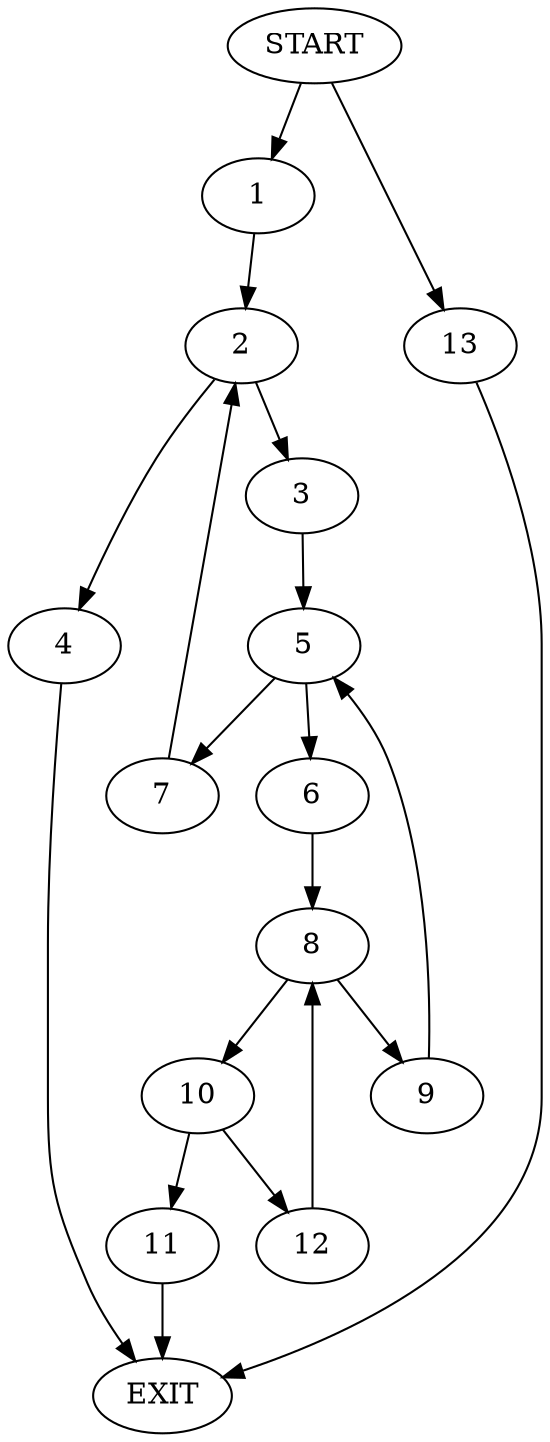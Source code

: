 digraph {
0 [label="START"]
14 [label="EXIT"]
0 -> 1
1 -> 2
2 -> 3
2 -> 4
4 -> 14
3 -> 5
5 -> 6
5 -> 7
6 -> 8
7 -> 2
8 -> 9
8 -> 10
9 -> 5
10 -> 11
10 -> 12
12 -> 8
11 -> 14
0 -> 13
13 -> 14
}
